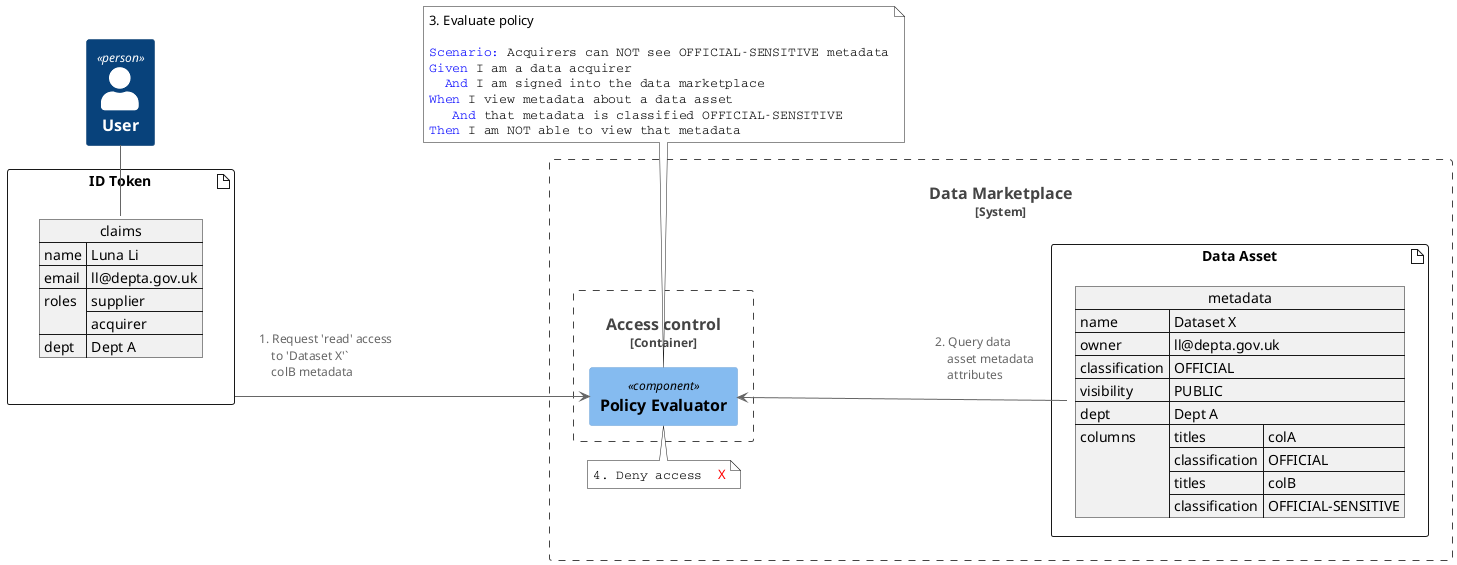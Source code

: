 @startuml dm-c4-dynamic-abac
!include <C4/C4_Dynamic>
skinparam noteTextAlignment left
<style>
note {
  MaximumWidth 500
  FontName courier
  BackgroundColor white
}
</style>
left to right direction

Person(user, "User")
artifact "ID Token" as id {
  json claims {
    "name":"Luna Li",
    "email":"ll@depta.gov.uk",
    "roles": ["supplier", "acquirer"],
    "dept":"Dept A"
  }
}

System_Boundary(dm, "Data Marketplace") {
  Container_Boundary(acc, "Access control") {
    Component(policy,"Policy Evaluator")
  }

  artifact "Data Asset" as asset {
    json "metadata" as attr {
      "name": "Dataset X",
      "owner": "ll@depta.gov.uk",
      "classification": "OFFICIAL",
      "visibility": "PUBLIC",
      "dept": "Dept A",
      "columns": [{
            "titles": "colA",
            "classification": "OFFICIAL"
          },{
            "titles": "colB",
            "classification": "OFFICIAL-SENSITIVE"
          }]
    }
  }

  note as n2
    4. Deny access  <font:arial><color:red>X
  endnote

  policy - n2
}

note as n1
   <font:arial>3. Evaluate policy</font>

   <color:blue>Scenario:</color> Acquirers can NOT see OFFICIAL-SENSITIVE metadata
   <color:blue>Given</color> I am a data acquirer
   <color:blue>  And</color> I am signed into the data marketplace
   <color:blue>When</color> I view metadata about a data asset
    <color:blue>  And</color> that metadata is classified OFFICIAL-SENSITIVE
   <color:blue>Then</color> I am NOT able to view that metadata
endnote

claims - user
id --> policy : 1. Request 'read' access\l    to 'Dataset X'`\l    colB metadata\l
policy <-- attr : 2. Query data\l    asset metadata \l    attributes\l
n1 - policy

@enduml


